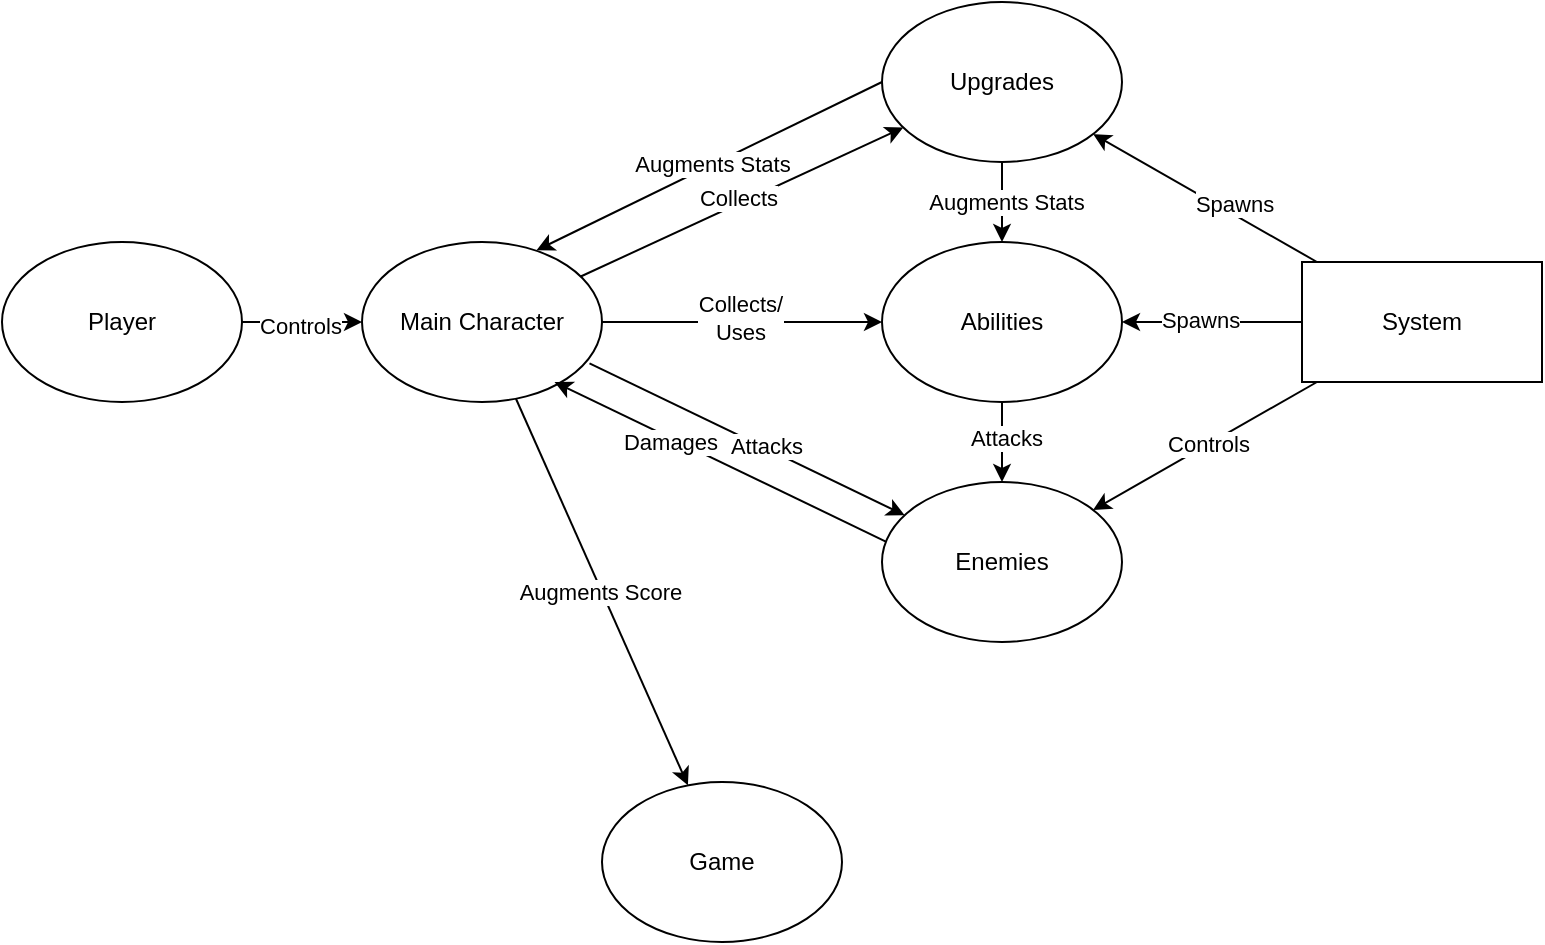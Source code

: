 <mxfile version="24.7.17">
  <diagram name="Page-1" id="ZSavOl4xOHIGwr10asU3">
    <mxGraphModel dx="850" dy="852" grid="1" gridSize="10" guides="1" tooltips="1" connect="1" arrows="1" fold="1" page="1" pageScale="1" pageWidth="850" pageHeight="1100" math="0" shadow="0">
      <root>
        <mxCell id="0" />
        <mxCell id="1" parent="0" />
        <mxCell id="RM2iVebPOqblNAYqxVOl-2" style="rounded=0;orthogonalLoop=1;jettySize=auto;html=1;" parent="1" source="RM2iVebPOqblNAYqxVOl-1" target="RM2iVebPOqblNAYqxVOl-3" edge="1">
          <mxGeometry relative="1" as="geometry">
            <mxPoint x="290" y="220" as="targetPoint" />
          </mxGeometry>
        </mxCell>
        <mxCell id="RM2iVebPOqblNAYqxVOl-29" value="Controls" style="edgeLabel;html=1;align=center;verticalAlign=middle;resizable=0;points=[];" parent="RM2iVebPOqblNAYqxVOl-2" vertex="1" connectable="0">
          <mxGeometry x="-0.032" y="-2" relative="1" as="geometry">
            <mxPoint as="offset" />
          </mxGeometry>
        </mxCell>
        <mxCell id="RM2iVebPOqblNAYqxVOl-1" value="Player" style="ellipse;whiteSpace=wrap;html=1;" parent="1" vertex="1">
          <mxGeometry x="10" y="140" width="120" height="80" as="geometry" />
        </mxCell>
        <mxCell id="RM2iVebPOqblNAYqxVOl-4" style="rounded=0;orthogonalLoop=1;jettySize=auto;html=1;exitX=0.948;exitY=0.758;exitDx=0;exitDy=0;exitPerimeter=0;" parent="1" source="RM2iVebPOqblNAYqxVOl-3" target="RM2iVebPOqblNAYqxVOl-5" edge="1">
          <mxGeometry relative="1" as="geometry">
            <mxPoint x="490" y="300" as="targetPoint" />
          </mxGeometry>
        </mxCell>
        <mxCell id="RM2iVebPOqblNAYqxVOl-11" value="Attacks" style="edgeLabel;html=1;align=center;verticalAlign=middle;resizable=0;points=[];" parent="RM2iVebPOqblNAYqxVOl-4" vertex="1" connectable="0">
          <mxGeometry x="0.113" y="1" relative="1" as="geometry">
            <mxPoint as="offset" />
          </mxGeometry>
        </mxCell>
        <mxCell id="RM2iVebPOqblNAYqxVOl-20" style="rounded=0;orthogonalLoop=1;jettySize=auto;html=1;" parent="1" source="RM2iVebPOqblNAYqxVOl-3" target="RM2iVebPOqblNAYqxVOl-17" edge="1">
          <mxGeometry relative="1" as="geometry" />
        </mxCell>
        <mxCell id="RM2iVebPOqblNAYqxVOl-21" value="Collects" style="edgeLabel;html=1;align=center;verticalAlign=middle;resizable=0;points=[];" parent="RM2iVebPOqblNAYqxVOl-20" vertex="1" connectable="0">
          <mxGeometry x="-0.009" y="3" relative="1" as="geometry">
            <mxPoint as="offset" />
          </mxGeometry>
        </mxCell>
        <mxCell id="RM2iVebPOqblNAYqxVOl-24" style="rounded=0;orthogonalLoop=1;jettySize=auto;html=1;" parent="1" source="RM2iVebPOqblNAYqxVOl-3" target="RM2iVebPOqblNAYqxVOl-14" edge="1">
          <mxGeometry relative="1" as="geometry" />
        </mxCell>
        <mxCell id="RM2iVebPOqblNAYqxVOl-25" value="Collects/&lt;br&gt;Uses" style="edgeLabel;html=1;align=center;verticalAlign=middle;resizable=0;points=[];" parent="RM2iVebPOqblNAYqxVOl-24" vertex="1" connectable="0">
          <mxGeometry x="-0.016" y="2" relative="1" as="geometry">
            <mxPoint as="offset" />
          </mxGeometry>
        </mxCell>
        <mxCell id="RM2iVebPOqblNAYqxVOl-35" style="rounded=0;orthogonalLoop=1;jettySize=auto;html=1;" parent="1" source="RM2iVebPOqblNAYqxVOl-3" target="RM2iVebPOqblNAYqxVOl-32" edge="1">
          <mxGeometry relative="1" as="geometry" />
        </mxCell>
        <mxCell id="RM2iVebPOqblNAYqxVOl-36" value="Augments Score" style="edgeLabel;html=1;align=center;verticalAlign=middle;resizable=0;points=[];" parent="RM2iVebPOqblNAYqxVOl-35" vertex="1" connectable="0">
          <mxGeometry x="-0.008" y="-1" relative="1" as="geometry">
            <mxPoint as="offset" />
          </mxGeometry>
        </mxCell>
        <mxCell id="RM2iVebPOqblNAYqxVOl-3" value="Main Chara&lt;span style=&quot;background-color: initial;&quot;&gt;cter&lt;/span&gt;" style="ellipse;whiteSpace=wrap;html=1;" parent="1" vertex="1">
          <mxGeometry x="190" y="140" width="120" height="80" as="geometry" />
        </mxCell>
        <mxCell id="RM2iVebPOqblNAYqxVOl-12" style="rounded=0;orthogonalLoop=1;jettySize=auto;html=1;exitX=0.008;exitY=0.418;exitDx=0;exitDy=0;exitPerimeter=0;entryX=0.779;entryY=0.91;entryDx=0;entryDy=0;entryPerimeter=0;" parent="1" edge="1">
          <mxGeometry relative="1" as="geometry">
            <mxPoint x="453.74" y="290.64" as="sourcePoint" />
            <mxPoint x="286.26" y="210.0" as="targetPoint" />
          </mxGeometry>
        </mxCell>
        <mxCell id="RM2iVebPOqblNAYqxVOl-13" value="Damages" style="edgeLabel;html=1;align=center;verticalAlign=middle;resizable=0;points=[];" parent="RM2iVebPOqblNAYqxVOl-12" vertex="1" connectable="0">
          <mxGeometry x="0.107" y="-2" relative="1" as="geometry">
            <mxPoint x="-18" y="-4" as="offset" />
          </mxGeometry>
        </mxCell>
        <mxCell id="RM2iVebPOqblNAYqxVOl-5" value="Enemies" style="ellipse;whiteSpace=wrap;html=1;" parent="1" vertex="1">
          <mxGeometry x="450" y="260" width="120" height="80" as="geometry" />
        </mxCell>
        <mxCell id="RM2iVebPOqblNAYqxVOl-9" style="rounded=0;orthogonalLoop=1;jettySize=auto;html=1;" parent="1" source="RM2iVebPOqblNAYqxVOl-8" target="RM2iVebPOqblNAYqxVOl-5" edge="1">
          <mxGeometry relative="1" as="geometry" />
        </mxCell>
        <mxCell id="RM2iVebPOqblNAYqxVOl-10" value="Controls" style="edgeLabel;html=1;align=center;verticalAlign=middle;resizable=0;points=[];" parent="RM2iVebPOqblNAYqxVOl-9" vertex="1" connectable="0">
          <mxGeometry x="-0.022" y="-1" relative="1" as="geometry">
            <mxPoint as="offset" />
          </mxGeometry>
        </mxCell>
        <mxCell id="RM2iVebPOqblNAYqxVOl-18" style="rounded=0;orthogonalLoop=1;jettySize=auto;html=1;" parent="1" source="RM2iVebPOqblNAYqxVOl-8" target="RM2iVebPOqblNAYqxVOl-17" edge="1">
          <mxGeometry relative="1" as="geometry" />
        </mxCell>
        <mxCell id="RM2iVebPOqblNAYqxVOl-19" value="Spawns" style="edgeLabel;html=1;align=center;verticalAlign=middle;resizable=0;points=[];" parent="RM2iVebPOqblNAYqxVOl-18" vertex="1" connectable="0">
          <mxGeometry x="0.45" y="-1" relative="1" as="geometry">
            <mxPoint x="39" y="18" as="offset" />
          </mxGeometry>
        </mxCell>
        <mxCell id="RM2iVebPOqblNAYqxVOl-8" value="System" style="rounded=0;whiteSpace=wrap;html=1;" parent="1" vertex="1">
          <mxGeometry x="660" y="150" width="120" height="60" as="geometry" />
        </mxCell>
        <mxCell id="RM2iVebPOqblNAYqxVOl-26" style="rounded=0;orthogonalLoop=1;jettySize=auto;html=1;" parent="1" source="RM2iVebPOqblNAYqxVOl-14" target="RM2iVebPOqblNAYqxVOl-5" edge="1">
          <mxGeometry relative="1" as="geometry" />
        </mxCell>
        <mxCell id="RM2iVebPOqblNAYqxVOl-27" value="Attacks" style="edgeLabel;html=1;align=center;verticalAlign=middle;resizable=0;points=[];" parent="RM2iVebPOqblNAYqxVOl-26" vertex="1" connectable="0">
          <mxGeometry x="-0.127" y="2" relative="1" as="geometry">
            <mxPoint as="offset" />
          </mxGeometry>
        </mxCell>
        <mxCell id="RM2iVebPOqblNAYqxVOl-14" value="Abilities" style="ellipse;whiteSpace=wrap;html=1;" parent="1" vertex="1">
          <mxGeometry x="450" y="140" width="120" height="80" as="geometry" />
        </mxCell>
        <mxCell id="RM2iVebPOqblNAYqxVOl-15" style="rounded=0;orthogonalLoop=1;jettySize=auto;html=1;entryX=1;entryY=0.5;entryDx=0;entryDy=0;" parent="1" source="RM2iVebPOqblNAYqxVOl-8" target="RM2iVebPOqblNAYqxVOl-14" edge="1">
          <mxGeometry relative="1" as="geometry" />
        </mxCell>
        <mxCell id="RM2iVebPOqblNAYqxVOl-16" value="Spawns" style="edgeLabel;html=1;align=center;verticalAlign=middle;resizable=0;points=[];" parent="RM2iVebPOqblNAYqxVOl-15" vertex="1" connectable="0">
          <mxGeometry x="0.128" y="-1" relative="1" as="geometry">
            <mxPoint as="offset" />
          </mxGeometry>
        </mxCell>
        <mxCell id="RM2iVebPOqblNAYqxVOl-22" style="rounded=0;orthogonalLoop=1;jettySize=auto;html=1;exitX=0;exitY=0.5;exitDx=0;exitDy=0;entryX=0.727;entryY=0.052;entryDx=0;entryDy=0;entryPerimeter=0;" parent="1" source="RM2iVebPOqblNAYqxVOl-17" target="RM2iVebPOqblNAYqxVOl-3" edge="1">
          <mxGeometry relative="1" as="geometry" />
        </mxCell>
        <mxCell id="RM2iVebPOqblNAYqxVOl-23" value="Augments Stats" style="edgeLabel;html=1;align=center;verticalAlign=middle;resizable=0;points=[];" parent="RM2iVebPOqblNAYqxVOl-22" vertex="1" connectable="0">
          <mxGeometry x="-0.023" y="-1" relative="1" as="geometry">
            <mxPoint as="offset" />
          </mxGeometry>
        </mxCell>
        <mxCell id="RM2iVebPOqblNAYqxVOl-30" style="rounded=0;orthogonalLoop=1;jettySize=auto;html=1;" parent="1" source="RM2iVebPOqblNAYqxVOl-17" target="RM2iVebPOqblNAYqxVOl-14" edge="1">
          <mxGeometry relative="1" as="geometry" />
        </mxCell>
        <mxCell id="RM2iVebPOqblNAYqxVOl-31" value="Augments Stats" style="edgeLabel;html=1;align=center;verticalAlign=middle;resizable=0;points=[];" parent="RM2iVebPOqblNAYqxVOl-30" vertex="1" connectable="0">
          <mxGeometry x="0.0" y="2" relative="1" as="geometry">
            <mxPoint as="offset" />
          </mxGeometry>
        </mxCell>
        <mxCell id="RM2iVebPOqblNAYqxVOl-17" value="Upgrades" style="ellipse;whiteSpace=wrap;html=1;" parent="1" vertex="1">
          <mxGeometry x="450" y="20" width="120" height="80" as="geometry" />
        </mxCell>
        <mxCell id="RM2iVebPOqblNAYqxVOl-32" value="Game" style="ellipse;whiteSpace=wrap;html=1;" parent="1" vertex="1">
          <mxGeometry x="310" y="410" width="120" height="80" as="geometry" />
        </mxCell>
      </root>
    </mxGraphModel>
  </diagram>
</mxfile>
